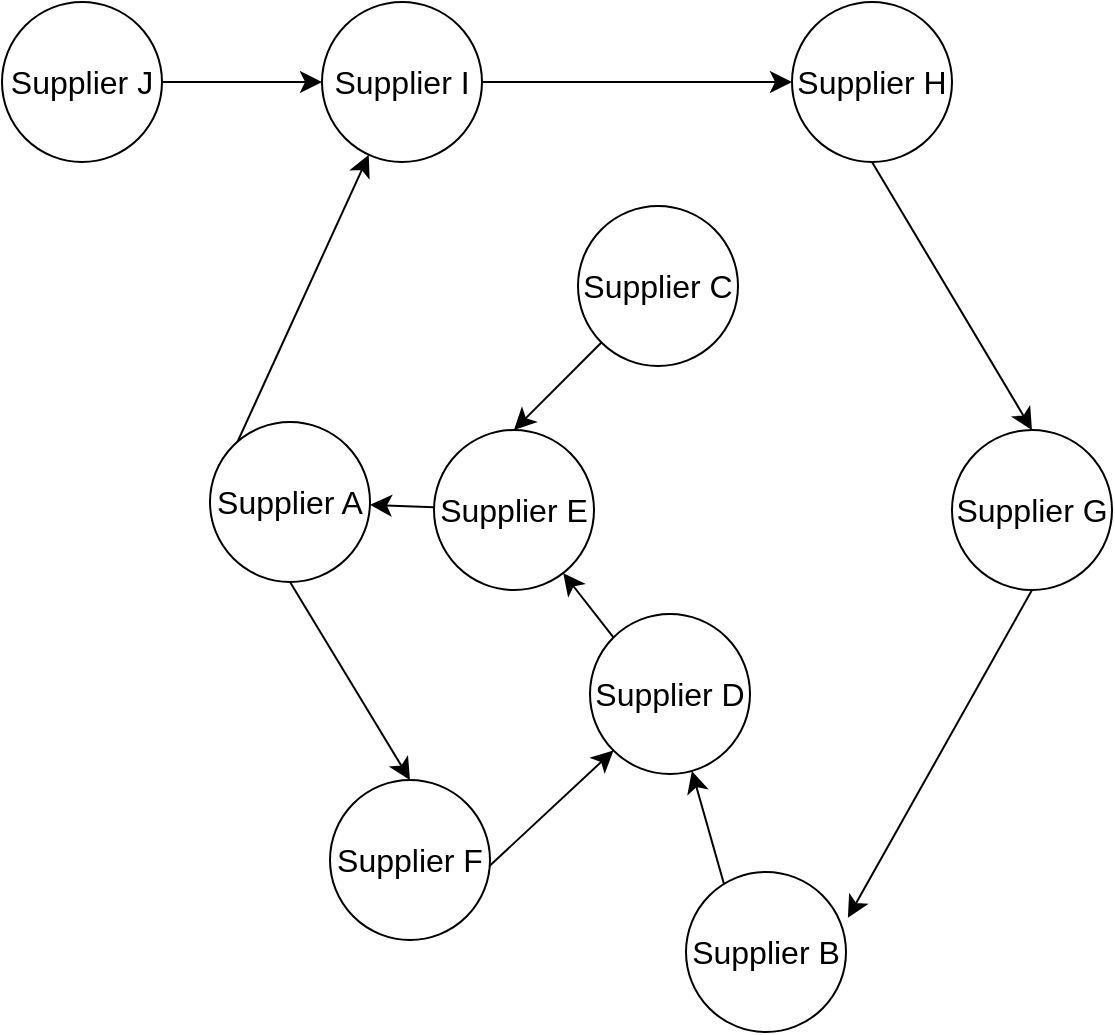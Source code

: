 <mxfile version="24.3.1" type="google" pages="4">
  <diagram name="Suppliers" id="2uARy8Ir0dLthtDOB71a">
    <mxGraphModel dx="1300" dy="1938" grid="0" gridSize="10" guides="1" tooltips="1" connect="1" arrows="1" fold="1" page="0" pageScale="1" pageWidth="827" pageHeight="1169" math="0" shadow="0">
      <root>
        <mxCell id="0" />
        <mxCell id="1" parent="0" />
        <mxCell id="My0Uu4amZZ-b1D3k_5Xh-11" style="edgeStyle=none;curved=1;rounded=0;orthogonalLoop=1;jettySize=auto;html=1;exitX=0.5;exitY=1;exitDx=0;exitDy=0;entryX=0.5;entryY=0;entryDx=0;entryDy=0;fontSize=12;startSize=8;endSize=8;" edge="1" parent="1" source="My0Uu4amZZ-b1D3k_5Xh-1" target="My0Uu4amZZ-b1D3k_5Xh-7">
          <mxGeometry relative="1" as="geometry" />
        </mxCell>
        <mxCell id="My0Uu4amZZ-b1D3k_5Xh-19" style="edgeStyle=none;curved=1;rounded=0;orthogonalLoop=1;jettySize=auto;html=1;exitX=0;exitY=0.5;exitDx=0;exitDy=0;fontSize=12;startSize=8;endSize=8;" edge="1" parent="1" source="My0Uu4amZZ-b1D3k_5Xh-1" target="My0Uu4amZZ-b1D3k_5Xh-8">
          <mxGeometry relative="1" as="geometry" />
        </mxCell>
        <mxCell id="My0Uu4amZZ-b1D3k_5Xh-1" value="&lt;font style=&quot;font-size: 16px;&quot;&gt;Supplier A&lt;/font&gt;" style="ellipse;whiteSpace=wrap;html=1;aspect=fixed;" vertex="1" parent="1">
          <mxGeometry x="-14" y="-180" width="80" height="80" as="geometry" />
        </mxCell>
        <mxCell id="My0Uu4amZZ-b1D3k_5Xh-15" style="edgeStyle=none;curved=1;rounded=0;orthogonalLoop=1;jettySize=auto;html=1;exitX=0;exitY=1;exitDx=0;exitDy=0;entryX=0.5;entryY=0;entryDx=0;entryDy=0;fontSize=12;startSize=8;endSize=8;" edge="1" parent="1" source="My0Uu4amZZ-b1D3k_5Xh-2" target="My0Uu4amZZ-b1D3k_5Xh-5">
          <mxGeometry relative="1" as="geometry" />
        </mxCell>
        <mxCell id="My0Uu4amZZ-b1D3k_5Xh-2" value="&lt;font style=&quot;font-size: 16px;&quot;&gt;Supplier C&lt;/font&gt;" style="ellipse;whiteSpace=wrap;html=1;aspect=fixed;" vertex="1" parent="1">
          <mxGeometry x="170" y="-288" width="80" height="80" as="geometry" />
        </mxCell>
        <mxCell id="My0Uu4amZZ-b1D3k_5Xh-14" style="edgeStyle=none;curved=1;rounded=0;orthogonalLoop=1;jettySize=auto;html=1;exitX=0.5;exitY=1;exitDx=0;exitDy=0;fontSize=12;startSize=8;endSize=8;" edge="1" parent="1" source="My0Uu4amZZ-b1D3k_5Xh-3" target="My0Uu4amZZ-b1D3k_5Xh-4">
          <mxGeometry relative="1" as="geometry" />
        </mxCell>
        <mxCell id="My0Uu4amZZ-b1D3k_5Xh-3" value="&lt;font style=&quot;font-size: 16px;&quot;&gt;Supplier B&lt;/font&gt;" style="ellipse;whiteSpace=wrap;html=1;aspect=fixed;" vertex="1" parent="1">
          <mxGeometry x="224" y="45" width="80" height="80" as="geometry" />
        </mxCell>
        <mxCell id="My0Uu4amZZ-b1D3k_5Xh-16" style="edgeStyle=none;curved=1;rounded=0;orthogonalLoop=1;jettySize=auto;html=1;exitX=0;exitY=0;exitDx=0;exitDy=0;fontSize=12;startSize=8;endSize=8;" edge="1" parent="1" source="My0Uu4amZZ-b1D3k_5Xh-4" target="My0Uu4amZZ-b1D3k_5Xh-5">
          <mxGeometry relative="1" as="geometry" />
        </mxCell>
        <mxCell id="My0Uu4amZZ-b1D3k_5Xh-4" value="&lt;font style=&quot;font-size: 16px;&quot;&gt;Supplier D&lt;/font&gt;" style="ellipse;whiteSpace=wrap;html=1;aspect=fixed;" vertex="1" parent="1">
          <mxGeometry x="176" y="-84" width="80" height="80" as="geometry" />
        </mxCell>
        <mxCell id="My0Uu4amZZ-b1D3k_5Xh-12" style="edgeStyle=none;curved=1;rounded=0;orthogonalLoop=1;jettySize=auto;html=1;fontSize=12;startSize=8;endSize=8;" edge="1" parent="1" source="My0Uu4amZZ-b1D3k_5Xh-5" target="My0Uu4amZZ-b1D3k_5Xh-1">
          <mxGeometry relative="1" as="geometry" />
        </mxCell>
        <mxCell id="My0Uu4amZZ-b1D3k_5Xh-5" value="&lt;font style=&quot;font-size: 16px;&quot;&gt;Supplier E&lt;/font&gt;" style="ellipse;whiteSpace=wrap;html=1;aspect=fixed;" vertex="1" parent="1">
          <mxGeometry x="98" y="-176" width="80" height="80" as="geometry" />
        </mxCell>
        <mxCell id="My0Uu4amZZ-b1D3k_5Xh-13" style="edgeStyle=none;curved=1;rounded=0;orthogonalLoop=1;jettySize=auto;html=1;exitX=0.5;exitY=1;exitDx=0;exitDy=0;entryX=0.5;entryY=0;entryDx=0;entryDy=0;fontSize=12;startSize=8;endSize=8;" edge="1" parent="1" source="My0Uu4amZZ-b1D3k_5Xh-6" target="My0Uu4amZZ-b1D3k_5Xh-9">
          <mxGeometry relative="1" as="geometry" />
        </mxCell>
        <mxCell id="My0Uu4amZZ-b1D3k_5Xh-6" value="&lt;font style=&quot;font-size: 16px;&quot;&gt;Supplier H&lt;/font&gt;" style="ellipse;whiteSpace=wrap;html=1;aspect=fixed;" vertex="1" parent="1">
          <mxGeometry x="277" y="-390" width="80" height="80" as="geometry" />
        </mxCell>
        <mxCell id="My0Uu4amZZ-b1D3k_5Xh-17" style="edgeStyle=none;curved=1;rounded=0;orthogonalLoop=1;jettySize=auto;html=1;exitX=0.5;exitY=1;exitDx=0;exitDy=0;entryX=0;entryY=1;entryDx=0;entryDy=0;fontSize=12;startSize=8;endSize=8;" edge="1" parent="1" source="My0Uu4amZZ-b1D3k_5Xh-7" target="My0Uu4amZZ-b1D3k_5Xh-4">
          <mxGeometry relative="1" as="geometry" />
        </mxCell>
        <mxCell id="My0Uu4amZZ-b1D3k_5Xh-7" value="&lt;font style=&quot;font-size: 16px;&quot;&gt;Supplier F&lt;/font&gt;" style="ellipse;whiteSpace=wrap;html=1;aspect=fixed;" vertex="1" parent="1">
          <mxGeometry x="46" y="-1" width="80" height="80" as="geometry" />
        </mxCell>
        <mxCell id="My0Uu4amZZ-b1D3k_5Xh-20" style="edgeStyle=none;curved=1;rounded=0;orthogonalLoop=1;jettySize=auto;html=1;exitX=1;exitY=0.5;exitDx=0;exitDy=0;entryX=0;entryY=0.5;entryDx=0;entryDy=0;fontSize=12;startSize=8;endSize=8;" edge="1" parent="1" source="My0Uu4amZZ-b1D3k_5Xh-8" target="My0Uu4amZZ-b1D3k_5Xh-6">
          <mxGeometry relative="1" as="geometry" />
        </mxCell>
        <mxCell id="My0Uu4amZZ-b1D3k_5Xh-8" value="&lt;font style=&quot;font-size: 16px;&quot;&gt;Supplier I&lt;/font&gt;" style="ellipse;whiteSpace=wrap;html=1;aspect=fixed;" vertex="1" parent="1">
          <mxGeometry x="42" y="-390" width="80" height="80" as="geometry" />
        </mxCell>
        <mxCell id="My0Uu4amZZ-b1D3k_5Xh-18" style="edgeStyle=none;curved=1;rounded=0;orthogonalLoop=1;jettySize=auto;html=1;exitX=0.5;exitY=1;exitDx=0;exitDy=0;entryX=1.012;entryY=0.286;entryDx=0;entryDy=0;fontSize=12;startSize=8;endSize=8;entryPerimeter=0;" edge="1" parent="1" source="My0Uu4amZZ-b1D3k_5Xh-9" target="My0Uu4amZZ-b1D3k_5Xh-3">
          <mxGeometry relative="1" as="geometry" />
        </mxCell>
        <mxCell id="My0Uu4amZZ-b1D3k_5Xh-9" value="&lt;font style=&quot;font-size: 16px;&quot;&gt;Supplier G&lt;/font&gt;" style="ellipse;whiteSpace=wrap;html=1;aspect=fixed;" vertex="1" parent="1">
          <mxGeometry x="357" y="-176" width="80" height="80" as="geometry" />
        </mxCell>
        <mxCell id="My0Uu4amZZ-b1D3k_5Xh-21" style="edgeStyle=none;curved=1;rounded=0;orthogonalLoop=1;jettySize=auto;html=1;exitX=1;exitY=0.5;exitDx=0;exitDy=0;entryX=0;entryY=0.5;entryDx=0;entryDy=0;fontSize=12;startSize=8;endSize=8;" edge="1" parent="1" source="My0Uu4amZZ-b1D3k_5Xh-10" target="My0Uu4amZZ-b1D3k_5Xh-8">
          <mxGeometry relative="1" as="geometry" />
        </mxCell>
        <mxCell id="My0Uu4amZZ-b1D3k_5Xh-10" value="&lt;font style=&quot;font-size: 16px;&quot;&gt;Supplier J&lt;/font&gt;" style="ellipse;whiteSpace=wrap;html=1;aspect=fixed;" vertex="1" parent="1">
          <mxGeometry x="-118" y="-390" width="80" height="80" as="geometry" />
        </mxCell>
      </root>
    </mxGraphModel>
  </diagram>
  <diagram id="eSPTk-p7afUmPYes_DL_" name="Deliving">
    <mxGraphModel dx="2223" dy="2450" grid="0" gridSize="10" guides="1" tooltips="1" connect="1" arrows="1" fold="1" page="0" pageScale="1" pageWidth="827" pageHeight="1169" math="0" shadow="0">
      <root>
        <mxCell id="0" />
        <mxCell id="1" parent="0" />
        <mxCell id="-BVuAUOMtWtHfxFJPAxz-32" style="edgeStyle=none;curved=1;rounded=0;orthogonalLoop=1;jettySize=auto;html=1;exitX=0.5;exitY=1;exitDx=0;exitDy=0;fontSize=12;startSize=8;endSize=8;" edge="1" parent="1" source="-BVuAUOMtWtHfxFJPAxz-3" target="-BVuAUOMtWtHfxFJPAxz-25">
          <mxGeometry relative="1" as="geometry" />
        </mxCell>
        <mxCell id="-BVuAUOMtWtHfxFJPAxz-42" style="edgeStyle=none;curved=1;rounded=0;orthogonalLoop=1;jettySize=auto;html=1;exitX=0.5;exitY=1;exitDx=0;exitDy=0;entryX=0.5;entryY=0;entryDx=0;entryDy=0;fontSize=12;startSize=8;endSize=8;" edge="1" parent="1" source="-BVuAUOMtWtHfxFJPAxz-3" target="-BVuAUOMtWtHfxFJPAxz-22">
          <mxGeometry relative="1" as="geometry" />
        </mxCell>
        <mxCell id="-BVuAUOMtWtHfxFJPAxz-3" value="&lt;font style=&quot;font-size: 16px;&quot;&gt;Supplier A&lt;/font&gt;" style="ellipse;whiteSpace=wrap;html=1;aspect=fixed;" vertex="1" parent="1">
          <mxGeometry x="-235" y="-6" width="80" height="80" as="geometry" />
        </mxCell>
        <mxCell id="-BVuAUOMtWtHfxFJPAxz-38" style="edgeStyle=none;curved=1;rounded=0;orthogonalLoop=1;jettySize=auto;html=1;exitX=0.5;exitY=1;exitDx=0;exitDy=0;entryX=0.5;entryY=0;entryDx=0;entryDy=0;fontSize=12;startSize=8;endSize=8;" edge="1" parent="1" source="-BVuAUOMtWtHfxFJPAxz-5" target="-BVuAUOMtWtHfxFJPAxz-30">
          <mxGeometry relative="1" as="geometry" />
        </mxCell>
        <mxCell id="-BVuAUOMtWtHfxFJPAxz-5" value="&lt;font style=&quot;font-size: 16px;&quot;&gt;Supplier C&lt;/font&gt;" style="ellipse;whiteSpace=wrap;html=1;aspect=fixed;" vertex="1" parent="1">
          <mxGeometry x="334" y="-45" width="80" height="80" as="geometry" />
        </mxCell>
        <mxCell id="-BVuAUOMtWtHfxFJPAxz-36" style="edgeStyle=none;curved=1;rounded=0;orthogonalLoop=1;jettySize=auto;html=1;exitX=0.5;exitY=1;exitDx=0;exitDy=0;entryX=0.5;entryY=0;entryDx=0;entryDy=0;fontSize=12;startSize=8;endSize=8;" edge="1" parent="1" source="-BVuAUOMtWtHfxFJPAxz-7" target="-BVuAUOMtWtHfxFJPAxz-31">
          <mxGeometry relative="1" as="geometry" />
        </mxCell>
        <mxCell id="-BVuAUOMtWtHfxFJPAxz-7" value="&lt;font style=&quot;font-size: 16px;&quot;&gt;Supplier B&lt;/font&gt;" style="ellipse;whiteSpace=wrap;html=1;aspect=fixed;" vertex="1" parent="1">
          <mxGeometry x="119" y="-50" width="80" height="80" as="geometry" />
        </mxCell>
        <mxCell id="-BVuAUOMtWtHfxFJPAxz-39" style="edgeStyle=none;curved=1;rounded=0;orthogonalLoop=1;jettySize=auto;html=1;exitX=0.5;exitY=1;exitDx=0;exitDy=0;entryX=0.5;entryY=0;entryDx=0;entryDy=0;fontSize=12;startSize=8;endSize=8;" edge="1" parent="1" source="-BVuAUOMtWtHfxFJPAxz-9" target="-BVuAUOMtWtHfxFJPAxz-26">
          <mxGeometry relative="1" as="geometry" />
        </mxCell>
        <mxCell id="-BVuAUOMtWtHfxFJPAxz-9" value="&lt;font style=&quot;font-size: 16px;&quot;&gt;Supplier D&lt;/font&gt;" style="ellipse;whiteSpace=wrap;html=1;aspect=fixed;" vertex="1" parent="1">
          <mxGeometry x="-450" y="-14" width="80" height="80" as="geometry" />
        </mxCell>
        <mxCell id="-BVuAUOMtWtHfxFJPAxz-34" style="edgeStyle=none;curved=1;rounded=0;orthogonalLoop=1;jettySize=auto;html=1;exitX=0.5;exitY=1;exitDx=0;exitDy=0;entryX=0.5;entryY=0;entryDx=0;entryDy=0;fontSize=12;startSize=8;endSize=8;" edge="1" parent="1" source="-BVuAUOMtWtHfxFJPAxz-11" target="-BVuAUOMtWtHfxFJPAxz-23">
          <mxGeometry relative="1" as="geometry" />
        </mxCell>
        <mxCell id="-BVuAUOMtWtHfxFJPAxz-11" value="&lt;font style=&quot;font-size: 16px;&quot;&gt;Supplier E&lt;/font&gt;" style="ellipse;whiteSpace=wrap;html=1;aspect=fixed;" vertex="1" parent="1">
          <mxGeometry x="-67" y="-24" width="80" height="80" as="geometry" />
        </mxCell>
        <mxCell id="-BVuAUOMtWtHfxFJPAxz-35" style="edgeStyle=none;curved=1;rounded=0;orthogonalLoop=1;jettySize=auto;html=1;exitX=0.5;exitY=1;exitDx=0;exitDy=0;fontSize=12;startSize=8;endSize=8;" edge="1" parent="1" source="-BVuAUOMtWtHfxFJPAxz-13" target="-BVuAUOMtWtHfxFJPAxz-24">
          <mxGeometry relative="1" as="geometry" />
        </mxCell>
        <mxCell id="-BVuAUOMtWtHfxFJPAxz-13" value="&lt;font style=&quot;font-size: 16px;&quot;&gt;Supplier H&lt;/font&gt;" style="ellipse;whiteSpace=wrap;html=1;aspect=fixed;" vertex="1" parent="1">
          <mxGeometry x="31" y="-56" width="80" height="80" as="geometry" />
        </mxCell>
        <mxCell id="-BVuAUOMtWtHfxFJPAxz-40" style="edgeStyle=none;curved=1;rounded=0;orthogonalLoop=1;jettySize=auto;html=1;exitX=0.5;exitY=1;exitDx=0;exitDy=0;fontSize=12;startSize=8;endSize=8;" edge="1" parent="1" source="-BVuAUOMtWtHfxFJPAxz-15" target="-BVuAUOMtWtHfxFJPAxz-29">
          <mxGeometry relative="1" as="geometry" />
        </mxCell>
        <mxCell id="-BVuAUOMtWtHfxFJPAxz-15" value="&lt;font style=&quot;font-size: 16px;&quot;&gt;Supplier F&lt;/font&gt;" style="ellipse;whiteSpace=wrap;html=1;aspect=fixed;" vertex="1" parent="1">
          <mxGeometry x="446" y="-41" width="80" height="80" as="geometry" />
        </mxCell>
        <mxCell id="-BVuAUOMtWtHfxFJPAxz-44" style="edgeStyle=none;curved=1;rounded=0;orthogonalLoop=1;jettySize=auto;html=1;exitX=0.5;exitY=1;exitDx=0;exitDy=0;entryX=0.5;entryY=0;entryDx=0;entryDy=0;fontSize=12;startSize=8;endSize=8;" edge="1" parent="1" source="-BVuAUOMtWtHfxFJPAxz-17" target="-BVuAUOMtWtHfxFJPAxz-27">
          <mxGeometry relative="1" as="geometry" />
        </mxCell>
        <mxCell id="-BVuAUOMtWtHfxFJPAxz-17" value="&lt;font style=&quot;font-size: 16px;&quot;&gt;Supplier I&lt;/font&gt;" style="ellipse;whiteSpace=wrap;html=1;aspect=fixed;" vertex="1" parent="1">
          <mxGeometry x="-561" y="-14" width="80" height="80" as="geometry" />
        </mxCell>
        <mxCell id="-BVuAUOMtWtHfxFJPAxz-41" style="edgeStyle=none;curved=1;rounded=0;orthogonalLoop=1;jettySize=auto;html=1;exitX=0.5;exitY=1;exitDx=0;exitDy=0;entryX=0.5;entryY=0;entryDx=0;entryDy=0;fontSize=12;startSize=8;endSize=8;" edge="1" parent="1" source="-BVuAUOMtWtHfxFJPAxz-19" target="-BVuAUOMtWtHfxFJPAxz-31">
          <mxGeometry relative="1" as="geometry" />
        </mxCell>
        <mxCell id="-BVuAUOMtWtHfxFJPAxz-19" value="&lt;font style=&quot;font-size: 16px;&quot;&gt;Supplier G&lt;/font&gt;" style="ellipse;whiteSpace=wrap;html=1;aspect=fixed;" vertex="1" parent="1">
          <mxGeometry x="220" y="-50" width="80" height="80" as="geometry" />
        </mxCell>
        <mxCell id="-BVuAUOMtWtHfxFJPAxz-45" style="edgeStyle=none;curved=1;rounded=0;orthogonalLoop=1;jettySize=auto;html=1;exitX=0.5;exitY=1;exitDx=0;exitDy=0;entryX=0.5;entryY=0;entryDx=0;entryDy=0;fontSize=12;startSize=8;endSize=8;" edge="1" parent="1" source="-BVuAUOMtWtHfxFJPAxz-21" target="-BVuAUOMtWtHfxFJPAxz-28">
          <mxGeometry relative="1" as="geometry" />
        </mxCell>
        <mxCell id="-BVuAUOMtWtHfxFJPAxz-21" value="&lt;font style=&quot;font-size: 16px;&quot;&gt;Supplier J&lt;/font&gt;" style="ellipse;whiteSpace=wrap;html=1;aspect=fixed;" vertex="1" parent="1">
          <mxGeometry x="-681" y="-14" width="80" height="80" as="geometry" />
        </mxCell>
        <mxCell id="-BVuAUOMtWtHfxFJPAxz-22" value="&lt;font style=&quot;font-size: 16px;&quot;&gt;Product I&lt;/font&gt;" style="whiteSpace=wrap;html=1;aspect=fixed;" vertex="1" parent="1">
          <mxGeometry x="-287" y="125" width="80" height="80" as="geometry" />
        </mxCell>
        <mxCell id="-BVuAUOMtWtHfxFJPAxz-23" value="&lt;font style=&quot;font-size: 16px;&quot;&gt;Product A&lt;/font&gt;" style="whiteSpace=wrap;html=1;aspect=fixed;" vertex="1" parent="1">
          <mxGeometry x="-67" y="125" width="80" height="80" as="geometry" />
        </mxCell>
        <mxCell id="-BVuAUOMtWtHfxFJPAxz-24" value="&lt;font style=&quot;font-size: 16px;&quot;&gt;Product G&lt;/font&gt;" style="whiteSpace=wrap;html=1;aspect=fixed;" vertex="1" parent="1">
          <mxGeometry x="39" y="129" width="80" height="80" as="geometry" />
        </mxCell>
        <mxCell id="-BVuAUOMtWtHfxFJPAxz-25" value="&lt;font style=&quot;font-size: 16px;&quot;&gt;Product F&lt;/font&gt;" style="whiteSpace=wrap;html=1;aspect=fixed;" vertex="1" parent="1">
          <mxGeometry x="-177" y="125" width="80" height="80" as="geometry" />
        </mxCell>
        <mxCell id="-BVuAUOMtWtHfxFJPAxz-26" value="&lt;font style=&quot;font-size: 16px;&quot;&gt;Product C&lt;/font&gt;" style="whiteSpace=wrap;html=1;aspect=fixed;" vertex="1" parent="1">
          <mxGeometry x="-446" y="119" width="80" height="80" as="geometry" />
        </mxCell>
        <mxCell id="-BVuAUOMtWtHfxFJPAxz-27" value="&lt;font style=&quot;font-size: 16px;&quot;&gt;Product H&lt;/font&gt;" style="whiteSpace=wrap;html=1;aspect=fixed;" vertex="1" parent="1">
          <mxGeometry x="-563" y="119" width="80" height="80" as="geometry" />
        </mxCell>
        <mxCell id="-BVuAUOMtWtHfxFJPAxz-28" value="&lt;font style=&quot;font-size: 16px;&quot;&gt;Product J&lt;/font&gt;" style="whiteSpace=wrap;html=1;aspect=fixed;" vertex="1" parent="1">
          <mxGeometry x="-681" y="119" width="80" height="80" as="geometry" />
        </mxCell>
        <mxCell id="-BVuAUOMtWtHfxFJPAxz-29" value="&lt;font style=&quot;font-size: 16px;&quot;&gt;Product D&lt;/font&gt;" style="whiteSpace=wrap;html=1;aspect=fixed;" vertex="1" parent="1">
          <mxGeometry x="451" y="125" width="80" height="80" as="geometry" />
        </mxCell>
        <mxCell id="-BVuAUOMtWtHfxFJPAxz-30" value="&lt;font style=&quot;font-size: 16px;&quot;&gt;Product E&lt;/font&gt;" style="whiteSpace=wrap;html=1;aspect=fixed;" vertex="1" parent="1">
          <mxGeometry x="340" y="129" width="80" height="80" as="geometry" />
        </mxCell>
        <mxCell id="-BVuAUOMtWtHfxFJPAxz-31" value="&lt;font style=&quot;font-size: 16px;&quot;&gt;Product B&lt;/font&gt;" style="whiteSpace=wrap;html=1;aspect=fixed;" vertex="1" parent="1">
          <mxGeometry x="160" y="129" width="80" height="80" as="geometry" />
        </mxCell>
      </root>
    </mxGraphModel>
  </diagram>
  <diagram id="Y4uTboaSvg8vdcgR2UGF" name="Customers">
    <mxGraphModel dx="3023" dy="2450" grid="0" gridSize="10" guides="1" tooltips="1" connect="1" arrows="1" fold="1" page="0" pageScale="1" pageWidth="827" pageHeight="1169" math="0" shadow="0">
      <root>
        <mxCell id="0" />
        <mxCell id="1" parent="0" />
        <mxCell id="HnIgJ5ML9APWw9hj2RLz-1" style="edgeStyle=none;curved=1;rounded=0;orthogonalLoop=1;jettySize=auto;html=1;exitX=0.5;exitY=1;exitDx=0;exitDy=0;fontSize=12;startSize=8;endSize=8;" edge="1" parent="1" source="HnIgJ5ML9APWw9hj2RLz-3" target="HnIgJ5ML9APWw9hj2RLz-25">
          <mxGeometry relative="1" as="geometry" />
        </mxCell>
        <mxCell id="HnIgJ5ML9APWw9hj2RLz-2" style="edgeStyle=none;curved=1;rounded=0;orthogonalLoop=1;jettySize=auto;html=1;exitX=0.5;exitY=1;exitDx=0;exitDy=0;entryX=0.5;entryY=0;entryDx=0;entryDy=0;fontSize=12;startSize=8;endSize=8;" edge="1" parent="1" source="HnIgJ5ML9APWw9hj2RLz-3" target="HnIgJ5ML9APWw9hj2RLz-22">
          <mxGeometry relative="1" as="geometry" />
        </mxCell>
        <mxCell id="HnIgJ5ML9APWw9hj2RLz-3" value="&lt;span style=&quot;font-size: 16px;&quot;&gt;Customer&amp;nbsp; A&lt;/span&gt;" style="ellipse;whiteSpace=wrap;html=1;aspect=fixed;" vertex="1" parent="1">
          <mxGeometry x="-239" y="28" width="80" height="80" as="geometry" />
        </mxCell>
        <mxCell id="HnIgJ5ML9APWw9hj2RLz-4" style="edgeStyle=none;curved=1;rounded=0;orthogonalLoop=1;jettySize=auto;html=1;exitX=0.5;exitY=1;exitDx=0;exitDy=0;entryX=0.5;entryY=0;entryDx=0;entryDy=0;fontSize=12;startSize=8;endSize=8;" edge="1" parent="1" source="HnIgJ5ML9APWw9hj2RLz-5" target="HnIgJ5ML9APWw9hj2RLz-30">
          <mxGeometry relative="1" as="geometry" />
        </mxCell>
        <mxCell id="HnIgJ5ML9APWw9hj2RLz-5" value="&lt;font style=&quot;font-size: 16px;&quot;&gt;Customer C&lt;/font&gt;" style="ellipse;whiteSpace=wrap;html=1;aspect=fixed;" vertex="1" parent="1">
          <mxGeometry x="-962" y="-5" width="80" height="80" as="geometry" />
        </mxCell>
        <mxCell id="HnIgJ5ML9APWw9hj2RLz-6" style="edgeStyle=none;curved=1;rounded=0;orthogonalLoop=1;jettySize=auto;html=1;exitX=0.5;exitY=1;exitDx=0;exitDy=0;entryX=0.5;entryY=0;entryDx=0;entryDy=0;fontSize=12;startSize=8;endSize=8;" edge="1" parent="1" source="HnIgJ5ML9APWw9hj2RLz-7" target="HnIgJ5ML9APWw9hj2RLz-31">
          <mxGeometry relative="1" as="geometry" />
        </mxCell>
        <mxCell id="HnIgJ5ML9APWw9hj2RLz-7" value="&lt;span style=&quot;font-size: 16px;&quot;&gt;Customer&amp;nbsp; B&lt;/span&gt;" style="ellipse;whiteSpace=wrap;html=1;aspect=fixed;" vertex="1" parent="1">
          <mxGeometry x="-1177" y="-10" width="80" height="80" as="geometry" />
        </mxCell>
        <mxCell id="HnIgJ5ML9APWw9hj2RLz-8" style="edgeStyle=none;curved=1;rounded=0;orthogonalLoop=1;jettySize=auto;html=1;exitX=0.5;exitY=1;exitDx=0;exitDy=0;entryX=0.5;entryY=0;entryDx=0;entryDy=0;fontSize=12;startSize=8;endSize=8;" edge="1" parent="1" source="HnIgJ5ML9APWw9hj2RLz-9" target="HnIgJ5ML9APWw9hj2RLz-26">
          <mxGeometry relative="1" as="geometry" />
        </mxCell>
        <mxCell id="HnIgJ5ML9APWw9hj2RLz-9" value="&lt;span style=&quot;font-size: 16px;&quot;&gt;Customer&amp;nbsp; D&lt;/span&gt;" style="ellipse;whiteSpace=wrap;html=1;aspect=fixed;" vertex="1" parent="1">
          <mxGeometry x="-454" y="20" width="80" height="80" as="geometry" />
        </mxCell>
        <mxCell id="HnIgJ5ML9APWw9hj2RLz-10" style="edgeStyle=none;curved=1;rounded=0;orthogonalLoop=1;jettySize=auto;html=1;exitX=0.5;exitY=1;exitDx=0;exitDy=0;entryX=0.5;entryY=0;entryDx=0;entryDy=0;fontSize=12;startSize=8;endSize=8;" edge="1" parent="1" source="HnIgJ5ML9APWw9hj2RLz-11" target="HnIgJ5ML9APWw9hj2RLz-23">
          <mxGeometry relative="1" as="geometry" />
        </mxCell>
        <mxCell id="HnIgJ5ML9APWw9hj2RLz-11" value="&lt;span style=&quot;font-size: 16px;&quot;&gt;Customer&amp;nbsp; E&lt;/span&gt;" style="ellipse;whiteSpace=wrap;html=1;aspect=fixed;" vertex="1" parent="1">
          <mxGeometry x="-1363" y="16" width="80" height="80" as="geometry" />
        </mxCell>
        <mxCell id="HnIgJ5ML9APWw9hj2RLz-12" style="edgeStyle=none;curved=1;rounded=0;orthogonalLoop=1;jettySize=auto;html=1;exitX=0.5;exitY=1;exitDx=0;exitDy=0;fontSize=12;startSize=8;endSize=8;" edge="1" parent="1" source="HnIgJ5ML9APWw9hj2RLz-13" target="HnIgJ5ML9APWw9hj2RLz-24">
          <mxGeometry relative="1" as="geometry" />
        </mxCell>
        <mxCell id="HnIgJ5ML9APWw9hj2RLz-13" value="&lt;span style=&quot;font-size: 16px;&quot;&gt;Customer&amp;nbsp; H&lt;/span&gt;" style="ellipse;whiteSpace=wrap;html=1;aspect=fixed;" vertex="1" parent="1">
          <mxGeometry x="-1265" y="-16" width="80" height="80" as="geometry" />
        </mxCell>
        <mxCell id="HnIgJ5ML9APWw9hj2RLz-14" style="edgeStyle=none;curved=1;rounded=0;orthogonalLoop=1;jettySize=auto;html=1;exitX=0.5;exitY=1;exitDx=0;exitDy=0;fontSize=12;startSize=8;endSize=8;" edge="1" parent="1" source="HnIgJ5ML9APWw9hj2RLz-15" target="HnIgJ5ML9APWw9hj2RLz-29">
          <mxGeometry relative="1" as="geometry" />
        </mxCell>
        <mxCell id="HnIgJ5ML9APWw9hj2RLz-15" value="&lt;font style=&quot;font-size: 16px;&quot;&gt;Customer F&lt;/font&gt;" style="ellipse;whiteSpace=wrap;html=1;aspect=fixed;" vertex="1" parent="1">
          <mxGeometry x="-850" y="-1" width="80" height="80" as="geometry" />
        </mxCell>
        <mxCell id="HnIgJ5ML9APWw9hj2RLz-16" style="edgeStyle=none;curved=1;rounded=0;orthogonalLoop=1;jettySize=auto;html=1;exitX=0.5;exitY=1;exitDx=0;exitDy=0;entryX=0.5;entryY=0;entryDx=0;entryDy=0;fontSize=12;startSize=8;endSize=8;" edge="1" parent="1" source="HnIgJ5ML9APWw9hj2RLz-17" target="HnIgJ5ML9APWw9hj2RLz-27">
          <mxGeometry relative="1" as="geometry" />
        </mxCell>
        <mxCell id="HnIgJ5ML9APWw9hj2RLz-17" value="&lt;span style=&quot;font-size: 16px;&quot;&gt;Customer&amp;nbsp; I&lt;/span&gt;" style="ellipse;whiteSpace=wrap;html=1;aspect=fixed;" vertex="1" parent="1">
          <mxGeometry x="-565" y="20" width="80" height="80" as="geometry" />
        </mxCell>
        <mxCell id="HnIgJ5ML9APWw9hj2RLz-18" style="edgeStyle=none;curved=1;rounded=0;orthogonalLoop=1;jettySize=auto;html=1;exitX=0.5;exitY=1;exitDx=0;exitDy=0;entryX=0.5;entryY=0;entryDx=0;entryDy=0;fontSize=12;startSize=8;endSize=8;" edge="1" parent="1" source="HnIgJ5ML9APWw9hj2RLz-19" target="HnIgJ5ML9APWw9hj2RLz-31">
          <mxGeometry relative="1" as="geometry" />
        </mxCell>
        <mxCell id="HnIgJ5ML9APWw9hj2RLz-19" value="&lt;span style=&quot;font-size: 16px;&quot;&gt;Customer G&lt;/span&gt;" style="ellipse;whiteSpace=wrap;html=1;aspect=fixed;" vertex="1" parent="1">
          <mxGeometry x="-1076" y="-10" width="80" height="80" as="geometry" />
        </mxCell>
        <mxCell id="HnIgJ5ML9APWw9hj2RLz-20" style="edgeStyle=none;curved=1;rounded=0;orthogonalLoop=1;jettySize=auto;html=1;exitX=0.5;exitY=1;exitDx=0;exitDy=0;entryX=0.5;entryY=0;entryDx=0;entryDy=0;fontSize=12;startSize=8;endSize=8;" edge="1" parent="1" source="HnIgJ5ML9APWw9hj2RLz-21" target="HnIgJ5ML9APWw9hj2RLz-28">
          <mxGeometry relative="1" as="geometry" />
        </mxCell>
        <mxCell id="HnIgJ5ML9APWw9hj2RLz-21" value="&lt;font style=&quot;font-size: 16px;&quot;&gt;Customer J&lt;/font&gt;" style="ellipse;whiteSpace=wrap;html=1;aspect=fixed;" vertex="1" parent="1">
          <mxGeometry x="-685" y="20" width="80" height="80" as="geometry" />
        </mxCell>
        <mxCell id="HnIgJ5ML9APWw9hj2RLz-22" value="&lt;font style=&quot;font-size: 16px;&quot;&gt;Product I&lt;/font&gt;" style="whiteSpace=wrap;html=1;aspect=fixed;" vertex="1" parent="1">
          <mxGeometry x="-291" y="159" width="80" height="80" as="geometry" />
        </mxCell>
        <mxCell id="HnIgJ5ML9APWw9hj2RLz-23" value="&lt;font style=&quot;font-size: 16px;&quot;&gt;Product A&lt;/font&gt;" style="whiteSpace=wrap;html=1;aspect=fixed;" vertex="1" parent="1">
          <mxGeometry x="-1363" y="165" width="80" height="80" as="geometry" />
        </mxCell>
        <mxCell id="HnIgJ5ML9APWw9hj2RLz-24" value="&lt;font style=&quot;font-size: 16px;&quot;&gt;Product G&lt;/font&gt;" style="whiteSpace=wrap;html=1;aspect=fixed;" vertex="1" parent="1">
          <mxGeometry x="-1257" y="169" width="80" height="80" as="geometry" />
        </mxCell>
        <mxCell id="HnIgJ5ML9APWw9hj2RLz-25" value="&lt;font style=&quot;font-size: 16px;&quot;&gt;Product F&lt;/font&gt;" style="whiteSpace=wrap;html=1;aspect=fixed;" vertex="1" parent="1">
          <mxGeometry x="-181" y="159" width="80" height="80" as="geometry" />
        </mxCell>
        <mxCell id="HnIgJ5ML9APWw9hj2RLz-26" value="&lt;font style=&quot;font-size: 16px;&quot;&gt;Product C&lt;/font&gt;" style="whiteSpace=wrap;html=1;aspect=fixed;" vertex="1" parent="1">
          <mxGeometry x="-450" y="153" width="80" height="80" as="geometry" />
        </mxCell>
        <mxCell id="HnIgJ5ML9APWw9hj2RLz-27" value="&lt;font style=&quot;font-size: 16px;&quot;&gt;Product H&lt;/font&gt;" style="whiteSpace=wrap;html=1;aspect=fixed;" vertex="1" parent="1">
          <mxGeometry x="-567" y="153" width="80" height="80" as="geometry" />
        </mxCell>
        <mxCell id="HnIgJ5ML9APWw9hj2RLz-28" value="&lt;font style=&quot;font-size: 16px;&quot;&gt;Product J&lt;/font&gt;" style="whiteSpace=wrap;html=1;aspect=fixed;" vertex="1" parent="1">
          <mxGeometry x="-685" y="153" width="80" height="80" as="geometry" />
        </mxCell>
        <mxCell id="HnIgJ5ML9APWw9hj2RLz-29" value="&lt;font style=&quot;font-size: 16px;&quot;&gt;Product D&lt;/font&gt;" style="whiteSpace=wrap;html=1;aspect=fixed;" vertex="1" parent="1">
          <mxGeometry x="-845" y="165" width="80" height="80" as="geometry" />
        </mxCell>
        <mxCell id="HnIgJ5ML9APWw9hj2RLz-30" value="&lt;font style=&quot;font-size: 16px;&quot;&gt;Product E&lt;/font&gt;" style="whiteSpace=wrap;html=1;aspect=fixed;" vertex="1" parent="1">
          <mxGeometry x="-956" y="169" width="80" height="80" as="geometry" />
        </mxCell>
        <mxCell id="HnIgJ5ML9APWw9hj2RLz-31" value="&lt;font style=&quot;font-size: 16px;&quot;&gt;Product B&lt;/font&gt;" style="whiteSpace=wrap;html=1;aspect=fixed;" vertex="1" parent="1">
          <mxGeometry x="-1136" y="169" width="80" height="80" as="geometry" />
        </mxCell>
      </root>
    </mxGraphModel>
  </diagram>
  <diagram id="jHAVtXOXsPq26OunZnde" name="Warehouses">
    <mxGraphModel dx="5587" dy="2050" grid="0" gridSize="10" guides="1" tooltips="1" connect="1" arrows="1" fold="1" page="0" pageScale="1" pageWidth="827" pageHeight="1169" math="0" shadow="0">
      <root>
        <mxCell id="0" />
        <mxCell id="1" parent="0" />
        <mxCell id="lgeCx_YdoVtyM78ekyXQ-1" style="edgeStyle=none;curved=1;rounded=0;orthogonalLoop=1;jettySize=auto;html=1;exitX=0.5;exitY=1;exitDx=0;exitDy=0;fontSize=12;startSize=8;endSize=8;" edge="1" parent="1" source="lgeCx_YdoVtyM78ekyXQ-3" target="lgeCx_YdoVtyM78ekyXQ-25">
          <mxGeometry relative="1" as="geometry" />
        </mxCell>
        <mxCell id="lgeCx_YdoVtyM78ekyXQ-2" style="edgeStyle=none;curved=1;rounded=0;orthogonalLoop=1;jettySize=auto;html=1;exitX=0.5;exitY=1;exitDx=0;exitDy=0;entryX=0.5;entryY=0;entryDx=0;entryDy=0;fontSize=12;startSize=8;endSize=8;" edge="1" parent="1" source="lgeCx_YdoVtyM78ekyXQ-3" target="lgeCx_YdoVtyM78ekyXQ-22">
          <mxGeometry relative="1" as="geometry" />
        </mxCell>
        <mxCell id="lgeCx_YdoVtyM78ekyXQ-3" value="&lt;span style=&quot;font-size: 16px;&quot;&gt;Warehouse&amp;nbsp; D&lt;/span&gt;" style="ellipse;whiteSpace=wrap;html=1;aspect=fixed;" vertex="1" parent="1">
          <mxGeometry x="-663" y="34" width="80" height="80" as="geometry" />
        </mxCell>
        <mxCell id="lgeCx_YdoVtyM78ekyXQ-4" style="edgeStyle=none;curved=1;rounded=0;orthogonalLoop=1;jettySize=auto;html=1;exitX=0.5;exitY=1;exitDx=0;exitDy=0;entryX=0.5;entryY=0;entryDx=0;entryDy=0;fontSize=12;startSize=8;endSize=8;" edge="1" parent="1" source="lgeCx_YdoVtyM78ekyXQ-5" target="lgeCx_YdoVtyM78ekyXQ-30">
          <mxGeometry relative="1" as="geometry" />
        </mxCell>
        <mxCell id="lgeCx_YdoVtyM78ekyXQ-5" value="&lt;span style=&quot;font-size: 16px;&quot;&gt;Warehouse&amp;nbsp; C&lt;/span&gt;" style="ellipse;whiteSpace=wrap;html=1;aspect=fixed;" vertex="1" parent="1">
          <mxGeometry x="-477" y="26" width="80" height="80" as="geometry" />
        </mxCell>
        <mxCell id="lgeCx_YdoVtyM78ekyXQ-6" style="edgeStyle=none;curved=1;rounded=0;orthogonalLoop=1;jettySize=auto;html=1;exitX=0.5;exitY=1;exitDx=0;exitDy=0;entryX=0.5;entryY=0;entryDx=0;entryDy=0;fontSize=12;startSize=8;endSize=8;" edge="1" parent="1" source="lgeCx_YdoVtyM78ekyXQ-7" target="lgeCx_YdoVtyM78ekyXQ-31">
          <mxGeometry relative="1" as="geometry" />
        </mxCell>
        <mxCell id="lgeCx_YdoVtyM78ekyXQ-7" value="&lt;span style=&quot;font-size: 16px;&quot;&gt;Warehouse&amp;nbsp; B&lt;/span&gt;" style="ellipse;whiteSpace=wrap;html=1;aspect=fixed;" vertex="1" parent="1">
          <mxGeometry x="-903" y="34" width="80" height="80" as="geometry" />
        </mxCell>
        <mxCell id="lgeCx_YdoVtyM78ekyXQ-8" style="edgeStyle=none;curved=1;rounded=0;orthogonalLoop=1;jettySize=auto;html=1;exitX=0.5;exitY=1;exitDx=0;exitDy=0;entryX=0.5;entryY=0;entryDx=0;entryDy=0;fontSize=12;startSize=8;endSize=8;" edge="1" parent="1" source="lgeCx_YdoVtyM78ekyXQ-9" target="lgeCx_YdoVtyM78ekyXQ-26">
          <mxGeometry relative="1" as="geometry" />
        </mxCell>
        <mxCell id="lgeCx_YdoVtyM78ekyXQ-9" value="&lt;span style=&quot;font-size: 16px;&quot;&gt;Warehouse&amp;nbsp; D&lt;/span&gt;" style="ellipse;whiteSpace=wrap;html=1;aspect=fixed;" vertex="1" parent="1">
          <mxGeometry x="-215" y="34" width="80" height="80" as="geometry" />
        </mxCell>
        <mxCell id="lgeCx_YdoVtyM78ekyXQ-10" style="edgeStyle=none;curved=1;rounded=0;orthogonalLoop=1;jettySize=auto;html=1;exitX=0.5;exitY=1;exitDx=0;exitDy=0;entryX=0.5;entryY=0;entryDx=0;entryDy=0;fontSize=12;startSize=8;endSize=8;" edge="1" parent="1" source="lgeCx_YdoVtyM78ekyXQ-11" target="lgeCx_YdoVtyM78ekyXQ-23">
          <mxGeometry relative="1" as="geometry" />
        </mxCell>
        <mxCell id="lgeCx_YdoVtyM78ekyXQ-11" value="&lt;span style=&quot;font-size: 16px;&quot;&gt;Warehouse E&lt;/span&gt;" style="ellipse;whiteSpace=wrap;html=1;aspect=fixed;" vertex="1" parent="1">
          <mxGeometry x="-1149" y="32" width="80" height="80" as="geometry" />
        </mxCell>
        <mxCell id="lgeCx_YdoVtyM78ekyXQ-12" style="edgeStyle=none;curved=1;rounded=0;orthogonalLoop=1;jettySize=auto;html=1;exitX=0.5;exitY=1;exitDx=0;exitDy=0;fontSize=12;startSize=8;endSize=8;" edge="1" parent="1" source="lgeCx_YdoVtyM78ekyXQ-13" target="lgeCx_YdoVtyM78ekyXQ-24">
          <mxGeometry relative="1" as="geometry" />
        </mxCell>
        <mxCell id="lgeCx_YdoVtyM78ekyXQ-13" value="&lt;span style=&quot;font-size: 16px;&quot;&gt;Warehouse&amp;nbsp; H&lt;/span&gt;" style="ellipse;whiteSpace=wrap;html=1;aspect=fixed;" vertex="1" parent="1">
          <mxGeometry x="-1043" y="28" width="80" height="80" as="geometry" />
        </mxCell>
        <mxCell id="lgeCx_YdoVtyM78ekyXQ-14" style="edgeStyle=none;curved=1;rounded=0;orthogonalLoop=1;jettySize=auto;html=1;exitX=0.5;exitY=1;exitDx=0;exitDy=0;fontSize=12;startSize=8;endSize=8;" edge="1" parent="1" source="lgeCx_YdoVtyM78ekyXQ-15" target="lgeCx_YdoVtyM78ekyXQ-29">
          <mxGeometry relative="1" as="geometry" />
        </mxCell>
        <mxCell id="lgeCx_YdoVtyM78ekyXQ-15" value="&lt;span style=&quot;font-size: 16px;&quot;&gt;Warehouse&amp;nbsp; F&lt;/span&gt;" style="ellipse;whiteSpace=wrap;html=1;aspect=fixed;" vertex="1" parent="1">
          <mxGeometry x="-365" y="30" width="80" height="80" as="geometry" />
        </mxCell>
        <mxCell id="lgeCx_YdoVtyM78ekyXQ-16" style="edgeStyle=none;curved=1;rounded=0;orthogonalLoop=1;jettySize=auto;html=1;exitX=0.5;exitY=1;exitDx=0;exitDy=0;entryX=0.5;entryY=0;entryDx=0;entryDy=0;fontSize=12;startSize=8;endSize=8;" edge="1" parent="1" source="lgeCx_YdoVtyM78ekyXQ-17" target="lgeCx_YdoVtyM78ekyXQ-27">
          <mxGeometry relative="1" as="geometry" />
        </mxCell>
        <mxCell id="lgeCx_YdoVtyM78ekyXQ-17" value="&lt;span style=&quot;font-size: 16px;&quot;&gt;Warehouse&amp;nbsp; I&lt;/span&gt;" style="ellipse;whiteSpace=wrap;html=1;aspect=fixed;" vertex="1" parent="1">
          <mxGeometry x="-1294" y="48" width="80" height="80" as="geometry" />
        </mxCell>
        <mxCell id="lgeCx_YdoVtyM78ekyXQ-18" style="edgeStyle=none;curved=1;rounded=0;orthogonalLoop=1;jettySize=auto;html=1;exitX=0.5;exitY=1;exitDx=0;exitDy=0;entryX=0.5;entryY=0;entryDx=0;entryDy=0;fontSize=12;startSize=8;endSize=8;" edge="1" parent="1" source="lgeCx_YdoVtyM78ekyXQ-19" target="lgeCx_YdoVtyM78ekyXQ-31">
          <mxGeometry relative="1" as="geometry" />
        </mxCell>
        <mxCell id="lgeCx_YdoVtyM78ekyXQ-19" value="&lt;span style=&quot;font-size: 16px;&quot;&gt;Warehouse&amp;nbsp; G&lt;/span&gt;" style="ellipse;whiteSpace=wrap;html=1;aspect=fixed;" vertex="1" parent="1">
          <mxGeometry x="-802" y="34" width="80" height="80" as="geometry" />
        </mxCell>
        <mxCell id="lgeCx_YdoVtyM78ekyXQ-20" style="edgeStyle=none;curved=1;rounded=0;orthogonalLoop=1;jettySize=auto;html=1;exitX=0.5;exitY=1;exitDx=0;exitDy=0;entryX=0.5;entryY=0;entryDx=0;entryDy=0;fontSize=12;startSize=8;endSize=8;" edge="1" parent="1" source="lgeCx_YdoVtyM78ekyXQ-21" target="lgeCx_YdoVtyM78ekyXQ-28">
          <mxGeometry relative="1" as="geometry" />
        </mxCell>
        <mxCell id="lgeCx_YdoVtyM78ekyXQ-21" value="&lt;span style=&quot;font-size: 16px;&quot;&gt;Warehouse&amp;nbsp; J&lt;/span&gt;" style="ellipse;whiteSpace=wrap;html=1;aspect=fixed;" vertex="1" parent="1">
          <mxGeometry x="-1414" y="48" width="80" height="80" as="geometry" />
        </mxCell>
        <mxCell id="lgeCx_YdoVtyM78ekyXQ-22" value="&lt;font style=&quot;font-size: 16px;&quot;&gt;Product I&lt;/font&gt;" style="whiteSpace=wrap;html=1;aspect=fixed;" vertex="1" parent="1">
          <mxGeometry x="-715" y="165" width="80" height="80" as="geometry" />
        </mxCell>
        <mxCell id="lgeCx_YdoVtyM78ekyXQ-23" value="&lt;font style=&quot;font-size: 16px;&quot;&gt;Product A&lt;/font&gt;" style="whiteSpace=wrap;html=1;aspect=fixed;" vertex="1" parent="1">
          <mxGeometry x="-1149" y="181" width="80" height="80" as="geometry" />
        </mxCell>
        <mxCell id="lgeCx_YdoVtyM78ekyXQ-24" value="&lt;font style=&quot;font-size: 16px;&quot;&gt;Product G&lt;/font&gt;" style="whiteSpace=wrap;html=1;aspect=fixed;" vertex="1" parent="1">
          <mxGeometry x="-1043" y="185" width="80" height="80" as="geometry" />
        </mxCell>
        <mxCell id="lgeCx_YdoVtyM78ekyXQ-25" value="&lt;font style=&quot;font-size: 16px;&quot;&gt;Product F&lt;/font&gt;" style="whiteSpace=wrap;html=1;aspect=fixed;" vertex="1" parent="1">
          <mxGeometry x="-605" y="165" width="80" height="80" as="geometry" />
        </mxCell>
        <mxCell id="lgeCx_YdoVtyM78ekyXQ-26" value="&lt;font style=&quot;font-size: 16px;&quot;&gt;Product C&lt;/font&gt;" style="whiteSpace=wrap;html=1;aspect=fixed;" vertex="1" parent="1">
          <mxGeometry x="-211" y="167" width="80" height="80" as="geometry" />
        </mxCell>
        <mxCell id="lgeCx_YdoVtyM78ekyXQ-27" value="&lt;font style=&quot;font-size: 16px;&quot;&gt;Product H&lt;/font&gt;" style="whiteSpace=wrap;html=1;aspect=fixed;" vertex="1" parent="1">
          <mxGeometry x="-1296" y="181" width="80" height="80" as="geometry" />
        </mxCell>
        <mxCell id="lgeCx_YdoVtyM78ekyXQ-28" value="&lt;font style=&quot;font-size: 16px;&quot;&gt;Product J&lt;/font&gt;" style="whiteSpace=wrap;html=1;aspect=fixed;" vertex="1" parent="1">
          <mxGeometry x="-1414" y="181" width="80" height="80" as="geometry" />
        </mxCell>
        <mxCell id="lgeCx_YdoVtyM78ekyXQ-29" value="&lt;font style=&quot;font-size: 16px;&quot;&gt;Product D&lt;/font&gt;" style="whiteSpace=wrap;html=1;aspect=fixed;" vertex="1" parent="1">
          <mxGeometry x="-360" y="177" width="80" height="80" as="geometry" />
        </mxCell>
        <mxCell id="lgeCx_YdoVtyM78ekyXQ-30" value="&lt;font style=&quot;font-size: 16px;&quot;&gt;Product E&lt;/font&gt;" style="whiteSpace=wrap;html=1;aspect=fixed;" vertex="1" parent="1">
          <mxGeometry x="-471" y="181" width="80" height="80" as="geometry" />
        </mxCell>
        <mxCell id="lgeCx_YdoVtyM78ekyXQ-31" value="&lt;font style=&quot;font-size: 16px;&quot;&gt;Product B&lt;/font&gt;" style="whiteSpace=wrap;html=1;aspect=fixed;" vertex="1" parent="1">
          <mxGeometry x="-867" y="169" width="80" height="80" as="geometry" />
        </mxCell>
      </root>
    </mxGraphModel>
  </diagram>
</mxfile>
